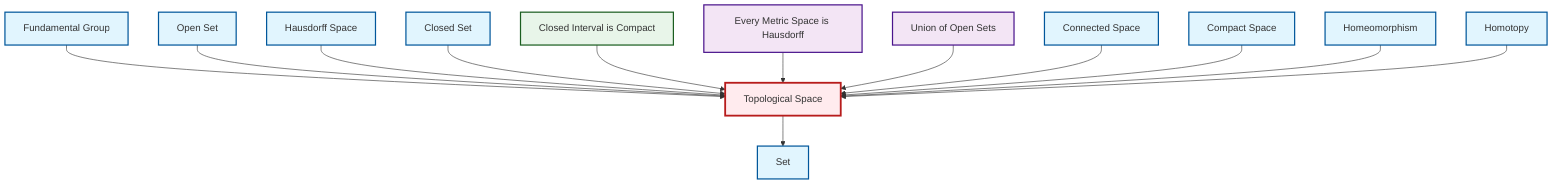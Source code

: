 graph TD
    classDef definition fill:#e1f5fe,stroke:#01579b,stroke-width:2px
    classDef theorem fill:#f3e5f5,stroke:#4a148c,stroke-width:2px
    classDef axiom fill:#fff3e0,stroke:#e65100,stroke-width:2px
    classDef example fill:#e8f5e9,stroke:#1b5e20,stroke-width:2px
    classDef current fill:#ffebee,stroke:#b71c1c,stroke-width:3px
    def-compact["Compact Space"]:::definition
    def-topological-space["Topological Space"]:::definition
    def-hausdorff["Hausdorff Space"]:::definition
    def-homotopy["Homotopy"]:::definition
    def-connected["Connected Space"]:::definition
    thm-metric-hausdorff["Every Metric Space is Hausdorff"]:::theorem
    thm-union-open-sets["Union of Open Sets"]:::theorem
    def-homeomorphism["Homeomorphism"]:::definition
    def-set["Set"]:::definition
    def-open-set["Open Set"]:::definition
    def-fundamental-group["Fundamental Group"]:::definition
    ex-closed-interval-compact["Closed Interval is Compact"]:::example
    def-closed-set["Closed Set"]:::definition
    def-fundamental-group --> def-topological-space
    def-open-set --> def-topological-space
    def-hausdorff --> def-topological-space
    def-closed-set --> def-topological-space
    def-topological-space --> def-set
    ex-closed-interval-compact --> def-topological-space
    thm-metric-hausdorff --> def-topological-space
    thm-union-open-sets --> def-topological-space
    def-connected --> def-topological-space
    def-compact --> def-topological-space
    def-homeomorphism --> def-topological-space
    def-homotopy --> def-topological-space
    class def-topological-space current